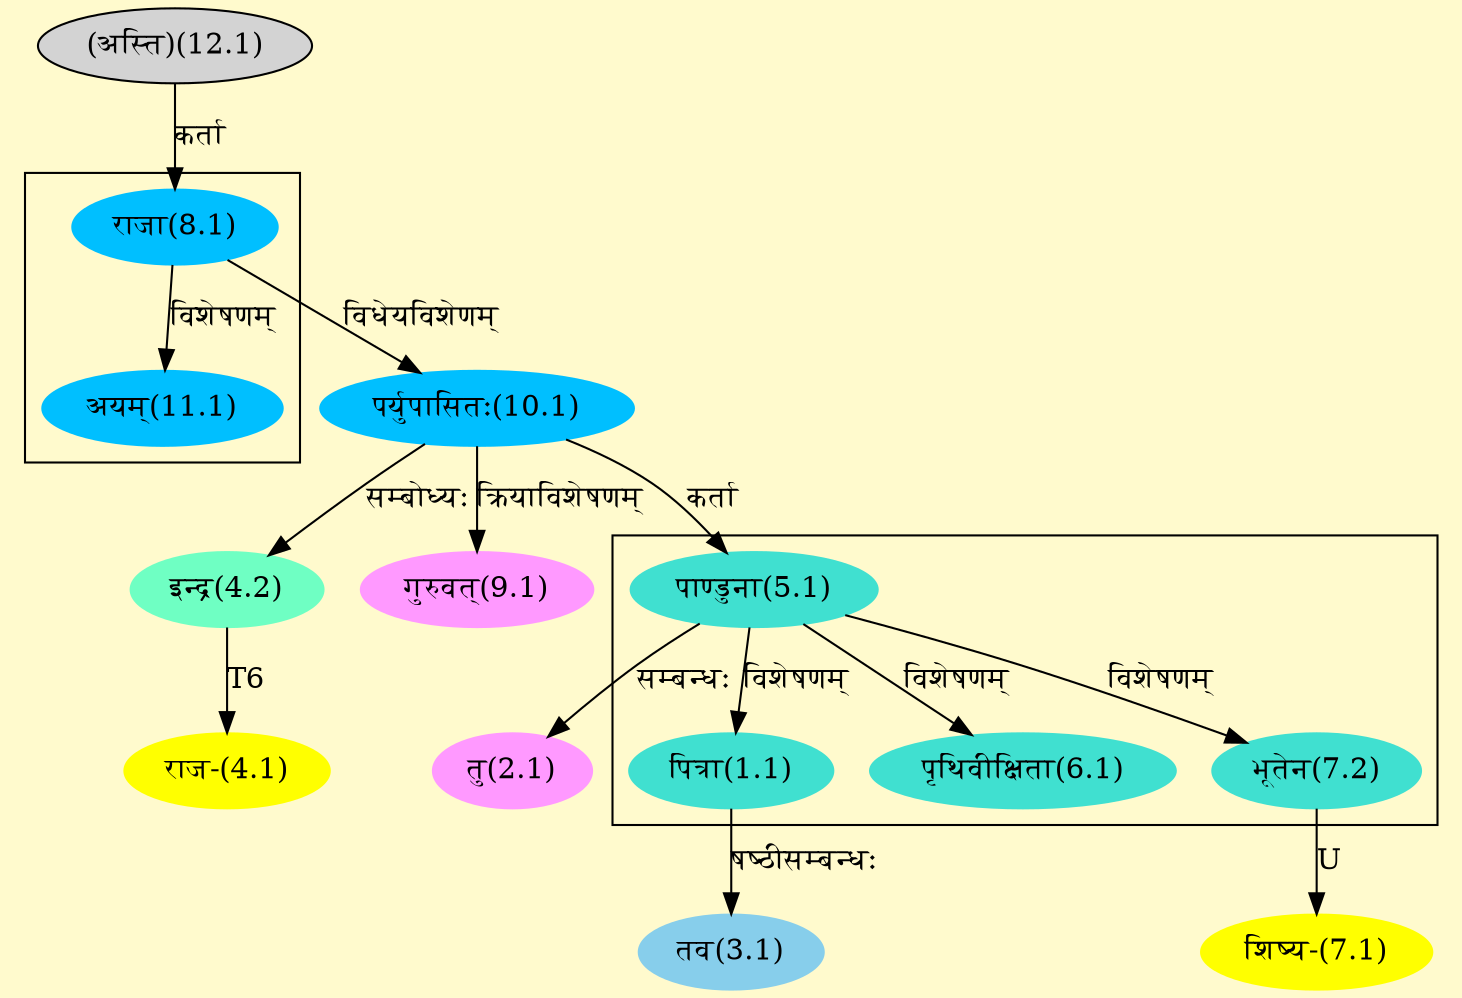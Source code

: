 digraph G{
rankdir=BT;
 compound=true;
 bgcolor="lemonchiffon1";

subgraph cluster_1{
Node1_1 [style=filled, color="#40E0D0" label = "पित्रा(1.1)"]
Node5_1 [style=filled, color="#40E0D0" label = "पाण्डुना(5.1)"]
Node6_1 [style=filled, color="#40E0D0" label = "पृथिवीक्षिता(6.1)"]
Node7_2 [style=filled, color="#40E0D0" label = "भूतेन(7.2)"]

}

subgraph cluster_2{
Node11_1 [style=filled, color="#00BFFF" label = "अयम्(11.1)"]
Node8_1 [style=filled, color="#00BFFF" label = "राजा(8.1)"]

}
Node2_1 [style=filled, color="#FF99FF" label = "तु(2.1)"]
Node5_1 [style=filled, color="#40E0D0" label = "पाण्डुना(5.1)"]
Node3_1 [style=filled, color="#87CEEB" label = "तव(3.1)"]
Node1_1 [style=filled, color="#40E0D0" label = "पित्रा(1.1)"]
Node4_1 [style=filled, color="#FFFF00" label = "राज-(4.1)"]
Node4_2 [style=filled, color="#6FFFC3" label = "इन्द्र(4.2)"]
Node10_1 [style=filled, color="#00BFFF" label = "पर्युपासितः(10.1)"]
Node7_1 [style=filled, color="#FFFF00" label = "शिष्य-(7.1)"]
Node7_2 [style=filled, color="#40E0D0" label = "भूतेन(7.2)"]
Node8_1 [style=filled, color="#00BFFF" label = "राजा(8.1)"]
Node12_1 [style=filled, color="" label = "(अस्ति)(12.1)"]
Node9_1 [style=filled, color="#FF99FF" label = "गुरुवत्(9.1)"]
/* Start of Relations section */

Node1_1 -> Node5_1 [  label="विशेषणम्"  dir="back" ]
Node2_1 -> Node5_1 [  label="सम्बन्धः"  dir="back" ]
Node3_1 -> Node1_1 [  label="षष्ठीसम्बन्धः"  dir="back" ]
Node4_1 -> Node4_2 [  label="T6"  dir="back" ]
Node4_2 -> Node10_1 [  label="सम्बोध्यः"  dir="back" ]
Node5_1 -> Node10_1 [  label="कर्ता"  dir="back" ]
Node6_1 -> Node5_1 [  label="विशेषणम्"  dir="back" ]
Node7_1 -> Node7_2 [  label="U"  dir="back" ]
Node7_2 -> Node5_1 [  label="विशेषणम्"  dir="back" ]
Node8_1 -> Node12_1 [  label="कर्ता"  dir="back" ]
Node9_1 -> Node10_1 [  label="क्रियाविशेषणम्"  dir="back" ]
Node10_1 -> Node8_1 [  label="विधेयविशेणम्"  dir="back" ]
Node11_1 -> Node8_1 [  label="विशेषणम्"  dir="back" ]
}
